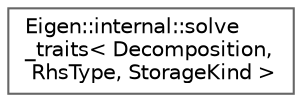 digraph "类继承关系图"
{
 // LATEX_PDF_SIZE
  bgcolor="transparent";
  edge [fontname=Helvetica,fontsize=10,labelfontname=Helvetica,labelfontsize=10];
  node [fontname=Helvetica,fontsize=10,shape=box,height=0.2,width=0.4];
  rankdir="LR";
  Node0 [id="Node000000",label="Eigen::internal::solve\l_traits\< Decomposition,\l RhsType, StorageKind \>",height=0.2,width=0.4,color="grey40", fillcolor="white", style="filled",URL="$struct_eigen_1_1internal_1_1solve__traits.html",tooltip=" "];
}
